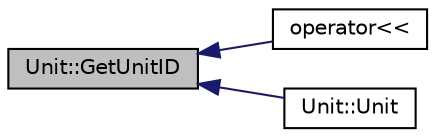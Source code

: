 digraph "Unit::GetUnitID"
{
  edge [fontname="Helvetica",fontsize="10",labelfontname="Helvetica",labelfontsize="10"];
  node [fontname="Helvetica",fontsize="10",shape=record];
  rankdir="LR";
  Node55 [label="Unit::GetUnitID",height=0.2,width=0.4,color="black", fillcolor="grey75", style="filled", fontcolor="black"];
  Node55 -> Node56 [dir="back",color="midnightblue",fontsize="10",style="solid",fontname="Helvetica"];
  Node56 [label="operator\<\<",height=0.2,width=0.4,color="black", fillcolor="white", style="filled",URL="$_topic04_2codeblocks2_2main_8cpp.html#af40865b6ea3f3c5c6a272cce75cb3822"];
  Node55 -> Node57 [dir="back",color="midnightblue",fontsize="10",style="solid",fontname="Helvetica"];
  Node57 [label="Unit::Unit",height=0.2,width=0.4,color="black", fillcolor="white", style="filled",URL="$class_unit.html#a0dc381bf19eabecd38f1e732b1bfd52c"];
}
